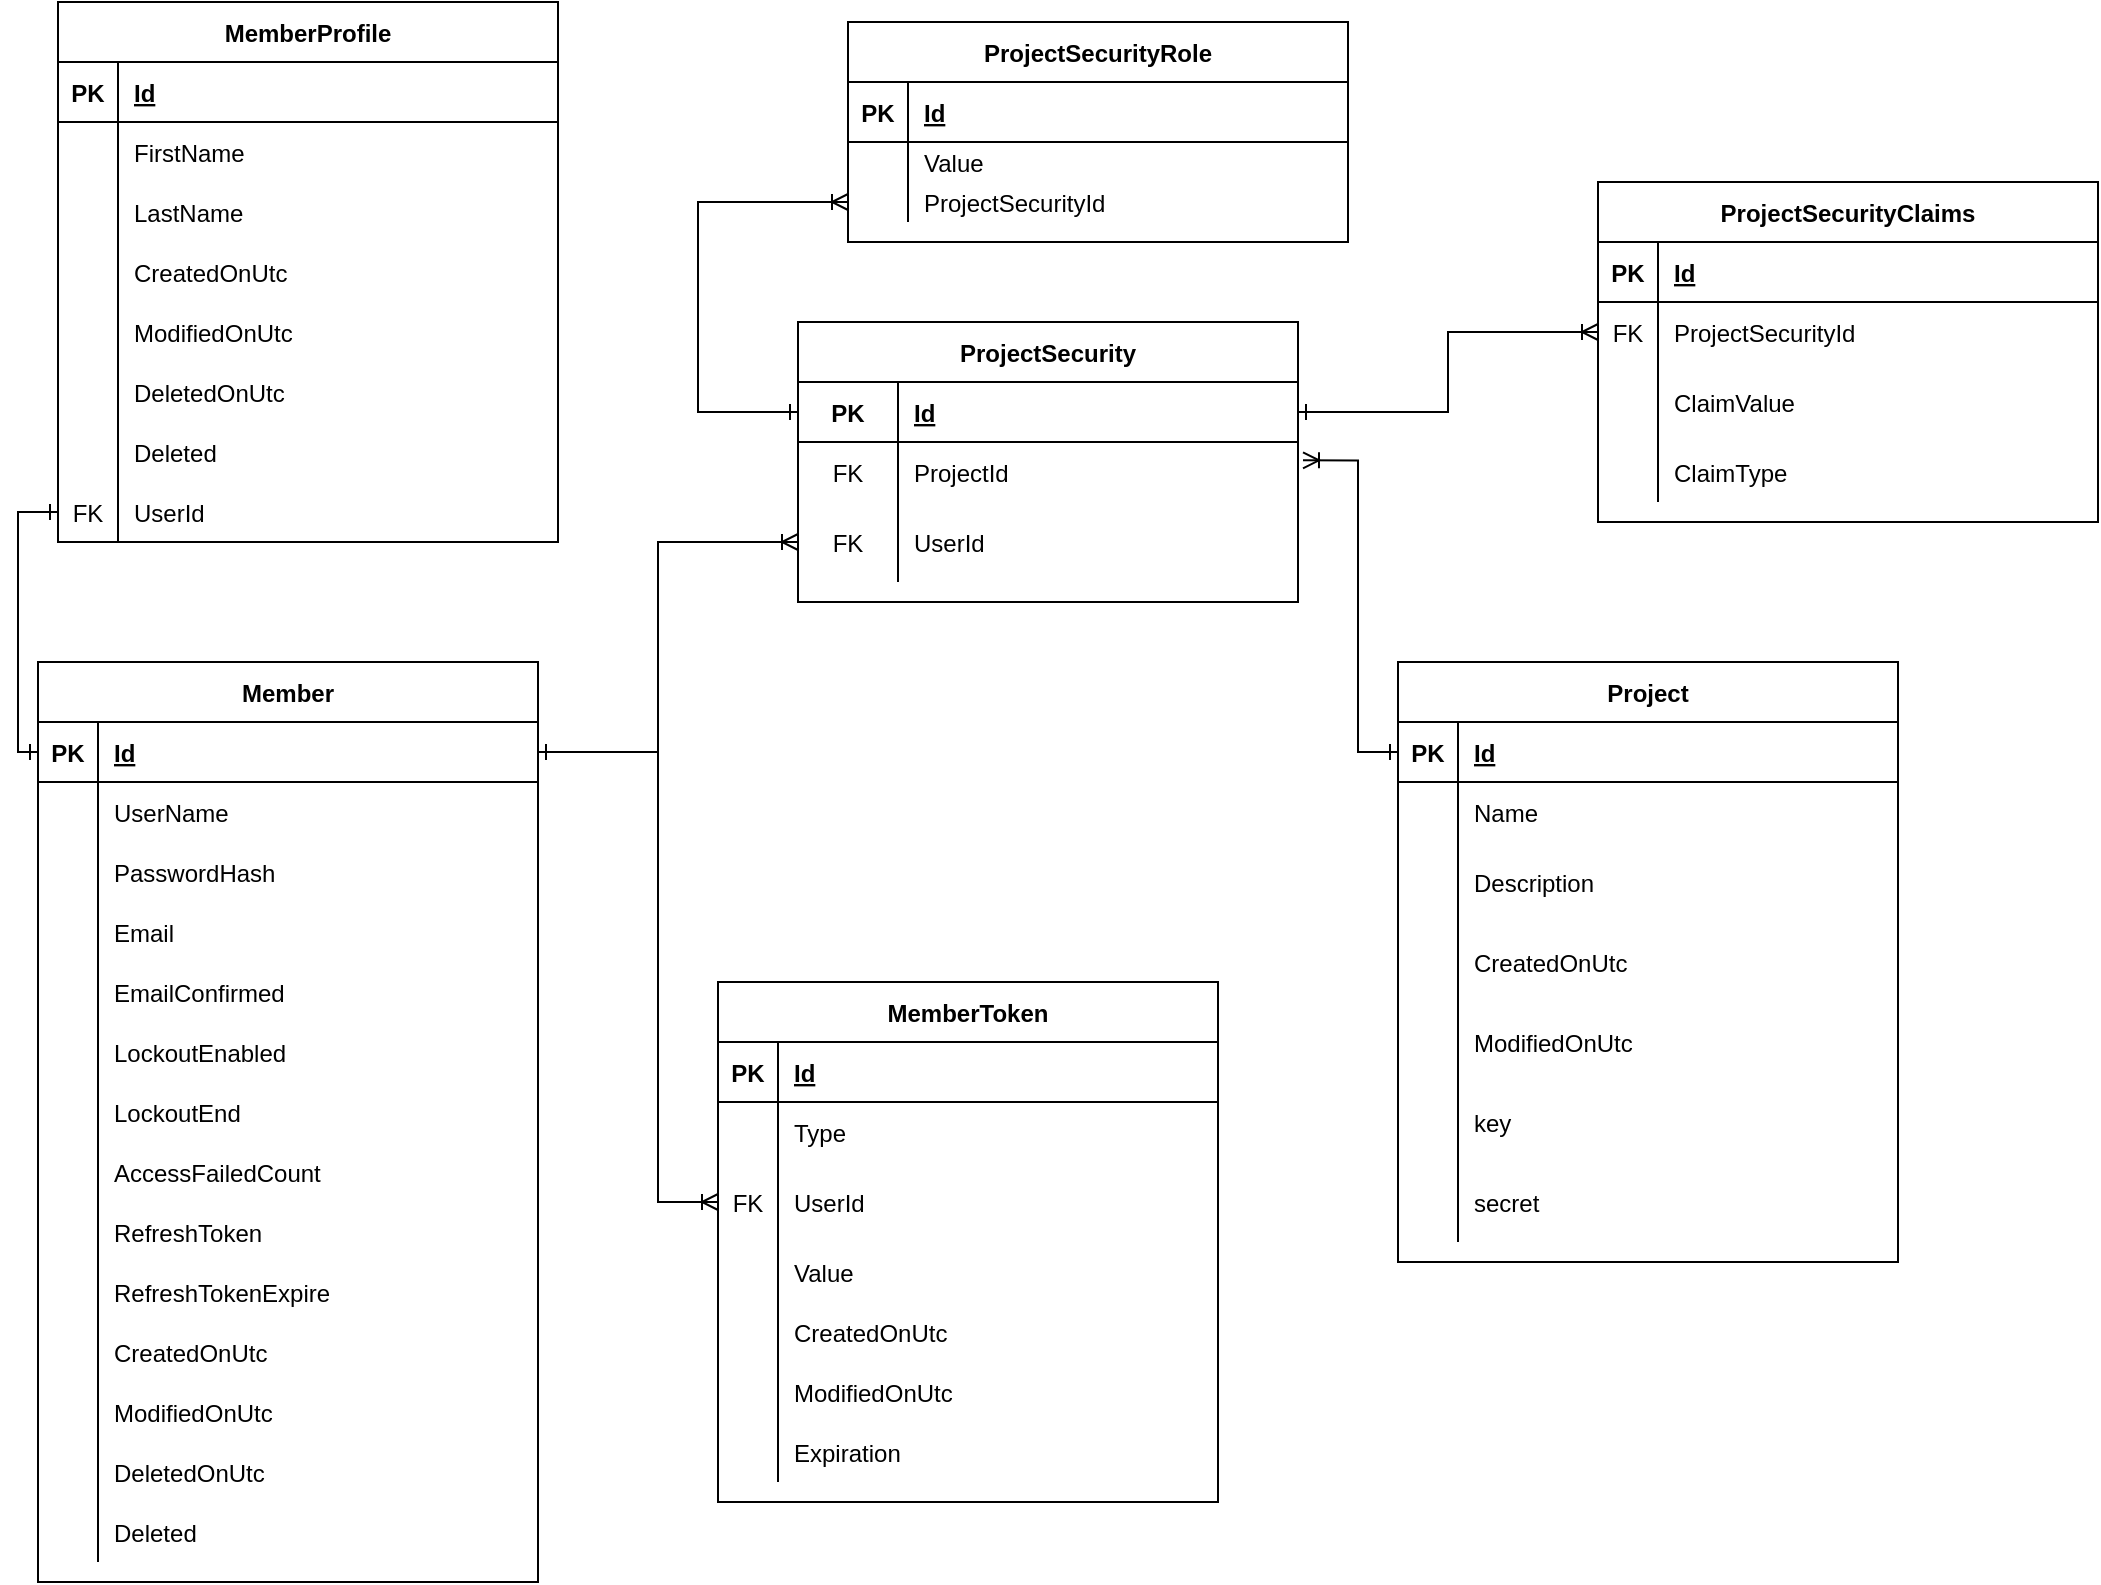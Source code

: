 <mxfile version="24.0.9" type="device">
  <diagram id="R2lEEEUBdFMjLlhIrx00" name="Page-1">
    <mxGraphModel dx="1646" dy="826" grid="1" gridSize="10" guides="1" tooltips="1" connect="1" arrows="1" fold="1" page="1" pageScale="1" pageWidth="850" pageHeight="1100" math="0" shadow="0" extFonts="Permanent Marker^https://fonts.googleapis.com/css?family=Permanent+Marker">
      <root>
        <mxCell id="0" />
        <mxCell id="1" parent="0" />
        <mxCell id="C-vyLk0tnHw3VtMMgP7b-23" value="Member" style="shape=table;startSize=30;container=1;collapsible=1;childLayout=tableLayout;fixedRows=1;rowLines=0;fontStyle=1;align=center;resizeLast=1;" parent="1" vertex="1">
          <mxGeometry x="20" y="470" width="250" height="460" as="geometry" />
        </mxCell>
        <mxCell id="C-vyLk0tnHw3VtMMgP7b-24" value="" style="shape=partialRectangle;collapsible=0;dropTarget=0;pointerEvents=0;fillColor=none;points=[[0,0.5],[1,0.5]];portConstraint=eastwest;top=0;left=0;right=0;bottom=1;" parent="C-vyLk0tnHw3VtMMgP7b-23" vertex="1">
          <mxGeometry y="30" width="250" height="30" as="geometry" />
        </mxCell>
        <mxCell id="C-vyLk0tnHw3VtMMgP7b-25" value="PK" style="shape=partialRectangle;overflow=hidden;connectable=0;fillColor=none;top=0;left=0;bottom=0;right=0;fontStyle=1;" parent="C-vyLk0tnHw3VtMMgP7b-24" vertex="1">
          <mxGeometry width="30" height="30" as="geometry">
            <mxRectangle width="30" height="30" as="alternateBounds" />
          </mxGeometry>
        </mxCell>
        <mxCell id="C-vyLk0tnHw3VtMMgP7b-26" value="Id" style="shape=partialRectangle;overflow=hidden;connectable=0;fillColor=none;top=0;left=0;bottom=0;right=0;align=left;spacingLeft=6;fontStyle=5;" parent="C-vyLk0tnHw3VtMMgP7b-24" vertex="1">
          <mxGeometry x="30" width="220" height="30" as="geometry">
            <mxRectangle width="220" height="30" as="alternateBounds" />
          </mxGeometry>
        </mxCell>
        <mxCell id="C-vyLk0tnHw3VtMMgP7b-27" value="" style="shape=partialRectangle;collapsible=0;dropTarget=0;pointerEvents=0;fillColor=none;points=[[0,0.5],[1,0.5]];portConstraint=eastwest;top=0;left=0;right=0;bottom=0;" parent="C-vyLk0tnHw3VtMMgP7b-23" vertex="1">
          <mxGeometry y="60" width="250" height="30" as="geometry" />
        </mxCell>
        <mxCell id="C-vyLk0tnHw3VtMMgP7b-28" value="" style="shape=partialRectangle;overflow=hidden;connectable=0;fillColor=none;top=0;left=0;bottom=0;right=0;" parent="C-vyLk0tnHw3VtMMgP7b-27" vertex="1">
          <mxGeometry width="30" height="30" as="geometry">
            <mxRectangle width="30" height="30" as="alternateBounds" />
          </mxGeometry>
        </mxCell>
        <mxCell id="C-vyLk0tnHw3VtMMgP7b-29" value="UserName" style="shape=partialRectangle;overflow=hidden;connectable=0;fillColor=none;top=0;left=0;bottom=0;right=0;align=left;spacingLeft=6;" parent="C-vyLk0tnHw3VtMMgP7b-27" vertex="1">
          <mxGeometry x="30" width="220" height="30" as="geometry">
            <mxRectangle width="220" height="30" as="alternateBounds" />
          </mxGeometry>
        </mxCell>
        <mxCell id="nd28zFXxI63fcA5TpChJ-1" value="" style="shape=partialRectangle;collapsible=0;dropTarget=0;pointerEvents=0;fillColor=none;points=[[0,0.5],[1,0.5]];portConstraint=eastwest;top=0;left=0;right=0;bottom=0;" parent="C-vyLk0tnHw3VtMMgP7b-23" vertex="1">
          <mxGeometry y="90" width="250" height="30" as="geometry" />
        </mxCell>
        <mxCell id="nd28zFXxI63fcA5TpChJ-2" value="" style="shape=partialRectangle;overflow=hidden;connectable=0;fillColor=none;top=0;left=0;bottom=0;right=0;" parent="nd28zFXxI63fcA5TpChJ-1" vertex="1">
          <mxGeometry width="30" height="30" as="geometry">
            <mxRectangle width="30" height="30" as="alternateBounds" />
          </mxGeometry>
        </mxCell>
        <mxCell id="nd28zFXxI63fcA5TpChJ-3" value="PasswordHash " style="shape=partialRectangle;overflow=hidden;connectable=0;fillColor=none;top=0;left=0;bottom=0;right=0;align=left;spacingLeft=6;" parent="nd28zFXxI63fcA5TpChJ-1" vertex="1">
          <mxGeometry x="30" width="220" height="30" as="geometry">
            <mxRectangle width="220" height="30" as="alternateBounds" />
          </mxGeometry>
        </mxCell>
        <mxCell id="nd28zFXxI63fcA5TpChJ-4" value="" style="shape=partialRectangle;collapsible=0;dropTarget=0;pointerEvents=0;fillColor=none;points=[[0,0.5],[1,0.5]];portConstraint=eastwest;top=0;left=0;right=0;bottom=0;" parent="C-vyLk0tnHw3VtMMgP7b-23" vertex="1">
          <mxGeometry y="120" width="250" height="30" as="geometry" />
        </mxCell>
        <mxCell id="nd28zFXxI63fcA5TpChJ-5" value="" style="shape=partialRectangle;overflow=hidden;connectable=0;fillColor=none;top=0;left=0;bottom=0;right=0;" parent="nd28zFXxI63fcA5TpChJ-4" vertex="1">
          <mxGeometry width="30" height="30" as="geometry">
            <mxRectangle width="30" height="30" as="alternateBounds" />
          </mxGeometry>
        </mxCell>
        <mxCell id="nd28zFXxI63fcA5TpChJ-6" value="Email" style="shape=partialRectangle;overflow=hidden;connectable=0;fillColor=none;top=0;left=0;bottom=0;right=0;align=left;spacingLeft=6;" parent="nd28zFXxI63fcA5TpChJ-4" vertex="1">
          <mxGeometry x="30" width="220" height="30" as="geometry">
            <mxRectangle width="220" height="30" as="alternateBounds" />
          </mxGeometry>
        </mxCell>
        <mxCell id="nd28zFXxI63fcA5TpChJ-7" value="" style="shape=partialRectangle;collapsible=0;dropTarget=0;pointerEvents=0;fillColor=none;points=[[0,0.5],[1,0.5]];portConstraint=eastwest;top=0;left=0;right=0;bottom=0;" parent="C-vyLk0tnHw3VtMMgP7b-23" vertex="1">
          <mxGeometry y="150" width="250" height="30" as="geometry" />
        </mxCell>
        <mxCell id="nd28zFXxI63fcA5TpChJ-8" value="" style="shape=partialRectangle;overflow=hidden;connectable=0;fillColor=none;top=0;left=0;bottom=0;right=0;" parent="nd28zFXxI63fcA5TpChJ-7" vertex="1">
          <mxGeometry width="30" height="30" as="geometry">
            <mxRectangle width="30" height="30" as="alternateBounds" />
          </mxGeometry>
        </mxCell>
        <mxCell id="nd28zFXxI63fcA5TpChJ-9" value="EmailConfirmed" style="shape=partialRectangle;overflow=hidden;connectable=0;fillColor=none;top=0;left=0;bottom=0;right=0;align=left;spacingLeft=6;" parent="nd28zFXxI63fcA5TpChJ-7" vertex="1">
          <mxGeometry x="30" width="220" height="30" as="geometry">
            <mxRectangle width="220" height="30" as="alternateBounds" />
          </mxGeometry>
        </mxCell>
        <mxCell id="nd28zFXxI63fcA5TpChJ-10" value="" style="shape=partialRectangle;collapsible=0;dropTarget=0;pointerEvents=0;fillColor=none;points=[[0,0.5],[1,0.5]];portConstraint=eastwest;top=0;left=0;right=0;bottom=0;" parent="C-vyLk0tnHw3VtMMgP7b-23" vertex="1">
          <mxGeometry y="180" width="250" height="30" as="geometry" />
        </mxCell>
        <mxCell id="nd28zFXxI63fcA5TpChJ-11" value="" style="shape=partialRectangle;overflow=hidden;connectable=0;fillColor=none;top=0;left=0;bottom=0;right=0;" parent="nd28zFXxI63fcA5TpChJ-10" vertex="1">
          <mxGeometry width="30" height="30" as="geometry">
            <mxRectangle width="30" height="30" as="alternateBounds" />
          </mxGeometry>
        </mxCell>
        <mxCell id="nd28zFXxI63fcA5TpChJ-12" value="LockoutEnabled" style="shape=partialRectangle;overflow=hidden;connectable=0;fillColor=none;top=0;left=0;bottom=0;right=0;align=left;spacingLeft=6;" parent="nd28zFXxI63fcA5TpChJ-10" vertex="1">
          <mxGeometry x="30" width="220" height="30" as="geometry">
            <mxRectangle width="220" height="30" as="alternateBounds" />
          </mxGeometry>
        </mxCell>
        <mxCell id="nd28zFXxI63fcA5TpChJ-13" value="" style="shape=partialRectangle;collapsible=0;dropTarget=0;pointerEvents=0;fillColor=none;points=[[0,0.5],[1,0.5]];portConstraint=eastwest;top=0;left=0;right=0;bottom=0;" parent="C-vyLk0tnHw3VtMMgP7b-23" vertex="1">
          <mxGeometry y="210" width="250" height="30" as="geometry" />
        </mxCell>
        <mxCell id="nd28zFXxI63fcA5TpChJ-14" value="" style="shape=partialRectangle;overflow=hidden;connectable=0;fillColor=none;top=0;left=0;bottom=0;right=0;" parent="nd28zFXxI63fcA5TpChJ-13" vertex="1">
          <mxGeometry width="30" height="30" as="geometry">
            <mxRectangle width="30" height="30" as="alternateBounds" />
          </mxGeometry>
        </mxCell>
        <mxCell id="nd28zFXxI63fcA5TpChJ-15" value="LockoutEnd" style="shape=partialRectangle;overflow=hidden;connectable=0;fillColor=none;top=0;left=0;bottom=0;right=0;align=left;spacingLeft=6;" parent="nd28zFXxI63fcA5TpChJ-13" vertex="1">
          <mxGeometry x="30" width="220" height="30" as="geometry">
            <mxRectangle width="220" height="30" as="alternateBounds" />
          </mxGeometry>
        </mxCell>
        <mxCell id="nd28zFXxI63fcA5TpChJ-16" value="" style="shape=partialRectangle;collapsible=0;dropTarget=0;pointerEvents=0;fillColor=none;points=[[0,0.5],[1,0.5]];portConstraint=eastwest;top=0;left=0;right=0;bottom=0;" parent="C-vyLk0tnHw3VtMMgP7b-23" vertex="1">
          <mxGeometry y="240" width="250" height="30" as="geometry" />
        </mxCell>
        <mxCell id="nd28zFXxI63fcA5TpChJ-17" value="" style="shape=partialRectangle;overflow=hidden;connectable=0;fillColor=none;top=0;left=0;bottom=0;right=0;" parent="nd28zFXxI63fcA5TpChJ-16" vertex="1">
          <mxGeometry width="30" height="30" as="geometry">
            <mxRectangle width="30" height="30" as="alternateBounds" />
          </mxGeometry>
        </mxCell>
        <mxCell id="nd28zFXxI63fcA5TpChJ-18" value="AccessFailedCount" style="shape=partialRectangle;overflow=hidden;connectable=0;fillColor=none;top=0;left=0;bottom=0;right=0;align=left;spacingLeft=6;" parent="nd28zFXxI63fcA5TpChJ-16" vertex="1">
          <mxGeometry x="30" width="220" height="30" as="geometry">
            <mxRectangle width="220" height="30" as="alternateBounds" />
          </mxGeometry>
        </mxCell>
        <mxCell id="nd28zFXxI63fcA5TpChJ-19" value="" style="shape=partialRectangle;collapsible=0;dropTarget=0;pointerEvents=0;fillColor=none;points=[[0,0.5],[1,0.5]];portConstraint=eastwest;top=0;left=0;right=0;bottom=0;" parent="C-vyLk0tnHw3VtMMgP7b-23" vertex="1">
          <mxGeometry y="270" width="250" height="30" as="geometry" />
        </mxCell>
        <mxCell id="nd28zFXxI63fcA5TpChJ-20" value="" style="shape=partialRectangle;overflow=hidden;connectable=0;fillColor=none;top=0;left=0;bottom=0;right=0;" parent="nd28zFXxI63fcA5TpChJ-19" vertex="1">
          <mxGeometry width="30" height="30" as="geometry">
            <mxRectangle width="30" height="30" as="alternateBounds" />
          </mxGeometry>
        </mxCell>
        <mxCell id="nd28zFXxI63fcA5TpChJ-21" value="RefreshToken" style="shape=partialRectangle;overflow=hidden;connectable=0;fillColor=none;top=0;left=0;bottom=0;right=0;align=left;spacingLeft=6;" parent="nd28zFXxI63fcA5TpChJ-19" vertex="1">
          <mxGeometry x="30" width="220" height="30" as="geometry">
            <mxRectangle width="220" height="30" as="alternateBounds" />
          </mxGeometry>
        </mxCell>
        <mxCell id="nd28zFXxI63fcA5TpChJ-22" value="" style="shape=partialRectangle;collapsible=0;dropTarget=0;pointerEvents=0;fillColor=none;points=[[0,0.5],[1,0.5]];portConstraint=eastwest;top=0;left=0;right=0;bottom=0;" parent="C-vyLk0tnHw3VtMMgP7b-23" vertex="1">
          <mxGeometry y="300" width="250" height="30" as="geometry" />
        </mxCell>
        <mxCell id="nd28zFXxI63fcA5TpChJ-23" value="" style="shape=partialRectangle;overflow=hidden;connectable=0;fillColor=none;top=0;left=0;bottom=0;right=0;" parent="nd28zFXxI63fcA5TpChJ-22" vertex="1">
          <mxGeometry width="30" height="30" as="geometry">
            <mxRectangle width="30" height="30" as="alternateBounds" />
          </mxGeometry>
        </mxCell>
        <mxCell id="nd28zFXxI63fcA5TpChJ-24" value="RefreshTokenExpire" style="shape=partialRectangle;overflow=hidden;connectable=0;fillColor=none;top=0;left=0;bottom=0;right=0;align=left;spacingLeft=6;" parent="nd28zFXxI63fcA5TpChJ-22" vertex="1">
          <mxGeometry x="30" width="220" height="30" as="geometry">
            <mxRectangle width="220" height="30" as="alternateBounds" />
          </mxGeometry>
        </mxCell>
        <mxCell id="nd28zFXxI63fcA5TpChJ-25" value="" style="shape=partialRectangle;collapsible=0;dropTarget=0;pointerEvents=0;fillColor=none;points=[[0,0.5],[1,0.5]];portConstraint=eastwest;top=0;left=0;right=0;bottom=0;" parent="C-vyLk0tnHw3VtMMgP7b-23" vertex="1">
          <mxGeometry y="330" width="250" height="30" as="geometry" />
        </mxCell>
        <mxCell id="nd28zFXxI63fcA5TpChJ-26" value="" style="shape=partialRectangle;overflow=hidden;connectable=0;fillColor=none;top=0;left=0;bottom=0;right=0;" parent="nd28zFXxI63fcA5TpChJ-25" vertex="1">
          <mxGeometry width="30" height="30" as="geometry">
            <mxRectangle width="30" height="30" as="alternateBounds" />
          </mxGeometry>
        </mxCell>
        <mxCell id="nd28zFXxI63fcA5TpChJ-27" value="CreatedOnUtc" style="shape=partialRectangle;overflow=hidden;connectable=0;fillColor=none;top=0;left=0;bottom=0;right=0;align=left;spacingLeft=6;" parent="nd28zFXxI63fcA5TpChJ-25" vertex="1">
          <mxGeometry x="30" width="220" height="30" as="geometry">
            <mxRectangle width="220" height="30" as="alternateBounds" />
          </mxGeometry>
        </mxCell>
        <mxCell id="nd28zFXxI63fcA5TpChJ-28" value="" style="shape=partialRectangle;collapsible=0;dropTarget=0;pointerEvents=0;fillColor=none;points=[[0,0.5],[1,0.5]];portConstraint=eastwest;top=0;left=0;right=0;bottom=0;" parent="C-vyLk0tnHw3VtMMgP7b-23" vertex="1">
          <mxGeometry y="360" width="250" height="30" as="geometry" />
        </mxCell>
        <mxCell id="nd28zFXxI63fcA5TpChJ-29" value="" style="shape=partialRectangle;overflow=hidden;connectable=0;fillColor=none;top=0;left=0;bottom=0;right=0;" parent="nd28zFXxI63fcA5TpChJ-28" vertex="1">
          <mxGeometry width="30" height="30" as="geometry">
            <mxRectangle width="30" height="30" as="alternateBounds" />
          </mxGeometry>
        </mxCell>
        <mxCell id="nd28zFXxI63fcA5TpChJ-30" value="ModifiedOnUtc" style="shape=partialRectangle;overflow=hidden;connectable=0;fillColor=none;top=0;left=0;bottom=0;right=0;align=left;spacingLeft=6;" parent="nd28zFXxI63fcA5TpChJ-28" vertex="1">
          <mxGeometry x="30" width="220" height="30" as="geometry">
            <mxRectangle width="220" height="30" as="alternateBounds" />
          </mxGeometry>
        </mxCell>
        <mxCell id="nd28zFXxI63fcA5TpChJ-31" value="" style="shape=partialRectangle;collapsible=0;dropTarget=0;pointerEvents=0;fillColor=none;points=[[0,0.5],[1,0.5]];portConstraint=eastwest;top=0;left=0;right=0;bottom=0;" parent="C-vyLk0tnHw3VtMMgP7b-23" vertex="1">
          <mxGeometry y="390" width="250" height="30" as="geometry" />
        </mxCell>
        <mxCell id="nd28zFXxI63fcA5TpChJ-32" value="" style="shape=partialRectangle;overflow=hidden;connectable=0;fillColor=none;top=0;left=0;bottom=0;right=0;" parent="nd28zFXxI63fcA5TpChJ-31" vertex="1">
          <mxGeometry width="30" height="30" as="geometry">
            <mxRectangle width="30" height="30" as="alternateBounds" />
          </mxGeometry>
        </mxCell>
        <mxCell id="nd28zFXxI63fcA5TpChJ-33" value="DeletedOnUtc" style="shape=partialRectangle;overflow=hidden;connectable=0;fillColor=none;top=0;left=0;bottom=0;right=0;align=left;spacingLeft=6;" parent="nd28zFXxI63fcA5TpChJ-31" vertex="1">
          <mxGeometry x="30" width="220" height="30" as="geometry">
            <mxRectangle width="220" height="30" as="alternateBounds" />
          </mxGeometry>
        </mxCell>
        <mxCell id="nd28zFXxI63fcA5TpChJ-34" value="" style="shape=partialRectangle;collapsible=0;dropTarget=0;pointerEvents=0;fillColor=none;points=[[0,0.5],[1,0.5]];portConstraint=eastwest;top=0;left=0;right=0;bottom=0;" parent="C-vyLk0tnHw3VtMMgP7b-23" vertex="1">
          <mxGeometry y="420" width="250" height="30" as="geometry" />
        </mxCell>
        <mxCell id="nd28zFXxI63fcA5TpChJ-35" value="" style="shape=partialRectangle;overflow=hidden;connectable=0;fillColor=none;top=0;left=0;bottom=0;right=0;" parent="nd28zFXxI63fcA5TpChJ-34" vertex="1">
          <mxGeometry width="30" height="30" as="geometry">
            <mxRectangle width="30" height="30" as="alternateBounds" />
          </mxGeometry>
        </mxCell>
        <mxCell id="nd28zFXxI63fcA5TpChJ-36" value="Deleted" style="shape=partialRectangle;overflow=hidden;connectable=0;fillColor=none;top=0;left=0;bottom=0;right=0;align=left;spacingLeft=6;" parent="nd28zFXxI63fcA5TpChJ-34" vertex="1">
          <mxGeometry x="30" width="220" height="30" as="geometry">
            <mxRectangle width="220" height="30" as="alternateBounds" />
          </mxGeometry>
        </mxCell>
        <mxCell id="nd28zFXxI63fcA5TpChJ-38" value="MemberProfile" style="shape=table;startSize=30;container=1;collapsible=1;childLayout=tableLayout;fixedRows=1;rowLines=0;fontStyle=1;align=center;resizeLast=1;" parent="1" vertex="1">
          <mxGeometry x="30" y="140" width="250" height="270" as="geometry" />
        </mxCell>
        <mxCell id="nd28zFXxI63fcA5TpChJ-39" value="" style="shape=partialRectangle;collapsible=0;dropTarget=0;pointerEvents=0;fillColor=none;points=[[0,0.5],[1,0.5]];portConstraint=eastwest;top=0;left=0;right=0;bottom=1;" parent="nd28zFXxI63fcA5TpChJ-38" vertex="1">
          <mxGeometry y="30" width="250" height="30" as="geometry" />
        </mxCell>
        <mxCell id="nd28zFXxI63fcA5TpChJ-40" value="PK" style="shape=partialRectangle;overflow=hidden;connectable=0;fillColor=none;top=0;left=0;bottom=0;right=0;fontStyle=1;" parent="nd28zFXxI63fcA5TpChJ-39" vertex="1">
          <mxGeometry width="30" height="30" as="geometry">
            <mxRectangle width="30" height="30" as="alternateBounds" />
          </mxGeometry>
        </mxCell>
        <mxCell id="nd28zFXxI63fcA5TpChJ-41" value="Id" style="shape=partialRectangle;overflow=hidden;connectable=0;fillColor=none;top=0;left=0;bottom=0;right=0;align=left;spacingLeft=6;fontStyle=5;" parent="nd28zFXxI63fcA5TpChJ-39" vertex="1">
          <mxGeometry x="30" width="220" height="30" as="geometry">
            <mxRectangle width="220" height="30" as="alternateBounds" />
          </mxGeometry>
        </mxCell>
        <mxCell id="nd28zFXxI63fcA5TpChJ-42" value="" style="shape=partialRectangle;collapsible=0;dropTarget=0;pointerEvents=0;fillColor=none;points=[[0,0.5],[1,0.5]];portConstraint=eastwest;top=0;left=0;right=0;bottom=0;" parent="nd28zFXxI63fcA5TpChJ-38" vertex="1">
          <mxGeometry y="60" width="250" height="30" as="geometry" />
        </mxCell>
        <mxCell id="nd28zFXxI63fcA5TpChJ-43" value="" style="shape=partialRectangle;overflow=hidden;connectable=0;fillColor=none;top=0;left=0;bottom=0;right=0;" parent="nd28zFXxI63fcA5TpChJ-42" vertex="1">
          <mxGeometry width="30" height="30" as="geometry">
            <mxRectangle width="30" height="30" as="alternateBounds" />
          </mxGeometry>
        </mxCell>
        <mxCell id="nd28zFXxI63fcA5TpChJ-44" value="FirstName    " style="shape=partialRectangle;overflow=hidden;connectable=0;fillColor=none;top=0;left=0;bottom=0;right=0;align=left;spacingLeft=6;" parent="nd28zFXxI63fcA5TpChJ-42" vertex="1">
          <mxGeometry x="30" width="220" height="30" as="geometry">
            <mxRectangle width="220" height="30" as="alternateBounds" />
          </mxGeometry>
        </mxCell>
        <mxCell id="nd28zFXxI63fcA5TpChJ-45" value="" style="shape=partialRectangle;collapsible=0;dropTarget=0;pointerEvents=0;fillColor=none;points=[[0,0.5],[1,0.5]];portConstraint=eastwest;top=0;left=0;right=0;bottom=0;" parent="nd28zFXxI63fcA5TpChJ-38" vertex="1">
          <mxGeometry y="90" width="250" height="30" as="geometry" />
        </mxCell>
        <mxCell id="nd28zFXxI63fcA5TpChJ-46" value="" style="shape=partialRectangle;overflow=hidden;connectable=0;fillColor=none;top=0;left=0;bottom=0;right=0;" parent="nd28zFXxI63fcA5TpChJ-45" vertex="1">
          <mxGeometry width="30" height="30" as="geometry">
            <mxRectangle width="30" height="30" as="alternateBounds" />
          </mxGeometry>
        </mxCell>
        <mxCell id="nd28zFXxI63fcA5TpChJ-47" value="LastName" style="shape=partialRectangle;overflow=hidden;connectable=0;fillColor=none;top=0;left=0;bottom=0;right=0;align=left;spacingLeft=6;" parent="nd28zFXxI63fcA5TpChJ-45" vertex="1">
          <mxGeometry x="30" width="220" height="30" as="geometry">
            <mxRectangle width="220" height="30" as="alternateBounds" />
          </mxGeometry>
        </mxCell>
        <mxCell id="nd28zFXxI63fcA5TpChJ-48" value="" style="shape=partialRectangle;collapsible=0;dropTarget=0;pointerEvents=0;fillColor=none;points=[[0,0.5],[1,0.5]];portConstraint=eastwest;top=0;left=0;right=0;bottom=0;" parent="nd28zFXxI63fcA5TpChJ-38" vertex="1">
          <mxGeometry y="120" width="250" height="30" as="geometry" />
        </mxCell>
        <mxCell id="nd28zFXxI63fcA5TpChJ-49" value="" style="shape=partialRectangle;overflow=hidden;connectable=0;fillColor=none;top=0;left=0;bottom=0;right=0;" parent="nd28zFXxI63fcA5TpChJ-48" vertex="1">
          <mxGeometry width="30" height="30" as="geometry">
            <mxRectangle width="30" height="30" as="alternateBounds" />
          </mxGeometry>
        </mxCell>
        <mxCell id="nd28zFXxI63fcA5TpChJ-50" value="CreatedOnUtc" style="shape=partialRectangle;overflow=hidden;connectable=0;fillColor=none;top=0;left=0;bottom=0;right=0;align=left;spacingLeft=6;" parent="nd28zFXxI63fcA5TpChJ-48" vertex="1">
          <mxGeometry x="30" width="220" height="30" as="geometry">
            <mxRectangle width="220" height="30" as="alternateBounds" />
          </mxGeometry>
        </mxCell>
        <mxCell id="nd28zFXxI63fcA5TpChJ-51" value="" style="shape=partialRectangle;collapsible=0;dropTarget=0;pointerEvents=0;fillColor=none;points=[[0,0.5],[1,0.5]];portConstraint=eastwest;top=0;left=0;right=0;bottom=0;" parent="nd28zFXxI63fcA5TpChJ-38" vertex="1">
          <mxGeometry y="150" width="250" height="30" as="geometry" />
        </mxCell>
        <mxCell id="nd28zFXxI63fcA5TpChJ-52" value="" style="shape=partialRectangle;overflow=hidden;connectable=0;fillColor=none;top=0;left=0;bottom=0;right=0;" parent="nd28zFXxI63fcA5TpChJ-51" vertex="1">
          <mxGeometry width="30" height="30" as="geometry">
            <mxRectangle width="30" height="30" as="alternateBounds" />
          </mxGeometry>
        </mxCell>
        <mxCell id="nd28zFXxI63fcA5TpChJ-53" value="ModifiedOnUtc" style="shape=partialRectangle;overflow=hidden;connectable=0;fillColor=none;top=0;left=0;bottom=0;right=0;align=left;spacingLeft=6;" parent="nd28zFXxI63fcA5TpChJ-51" vertex="1">
          <mxGeometry x="30" width="220" height="30" as="geometry">
            <mxRectangle width="220" height="30" as="alternateBounds" />
          </mxGeometry>
        </mxCell>
        <mxCell id="nd28zFXxI63fcA5TpChJ-54" value="" style="shape=partialRectangle;collapsible=0;dropTarget=0;pointerEvents=0;fillColor=none;points=[[0,0.5],[1,0.5]];portConstraint=eastwest;top=0;left=0;right=0;bottom=0;" parent="nd28zFXxI63fcA5TpChJ-38" vertex="1">
          <mxGeometry y="180" width="250" height="30" as="geometry" />
        </mxCell>
        <mxCell id="nd28zFXxI63fcA5TpChJ-55" value="" style="shape=partialRectangle;overflow=hidden;connectable=0;fillColor=none;top=0;left=0;bottom=0;right=0;" parent="nd28zFXxI63fcA5TpChJ-54" vertex="1">
          <mxGeometry width="30" height="30" as="geometry">
            <mxRectangle width="30" height="30" as="alternateBounds" />
          </mxGeometry>
        </mxCell>
        <mxCell id="nd28zFXxI63fcA5TpChJ-56" value="DeletedOnUtc" style="shape=partialRectangle;overflow=hidden;connectable=0;fillColor=none;top=0;left=0;bottom=0;right=0;align=left;spacingLeft=6;" parent="nd28zFXxI63fcA5TpChJ-54" vertex="1">
          <mxGeometry x="30" width="220" height="30" as="geometry">
            <mxRectangle width="220" height="30" as="alternateBounds" />
          </mxGeometry>
        </mxCell>
        <mxCell id="nd28zFXxI63fcA5TpChJ-57" value="" style="shape=partialRectangle;collapsible=0;dropTarget=0;pointerEvents=0;fillColor=none;points=[[0,0.5],[1,0.5]];portConstraint=eastwest;top=0;left=0;right=0;bottom=0;" parent="nd28zFXxI63fcA5TpChJ-38" vertex="1">
          <mxGeometry y="210" width="250" height="30" as="geometry" />
        </mxCell>
        <mxCell id="nd28zFXxI63fcA5TpChJ-58" value="" style="shape=partialRectangle;overflow=hidden;connectable=0;fillColor=none;top=0;left=0;bottom=0;right=0;" parent="nd28zFXxI63fcA5TpChJ-57" vertex="1">
          <mxGeometry width="30" height="30" as="geometry">
            <mxRectangle width="30" height="30" as="alternateBounds" />
          </mxGeometry>
        </mxCell>
        <mxCell id="nd28zFXxI63fcA5TpChJ-59" value="Deleted" style="shape=partialRectangle;overflow=hidden;connectable=0;fillColor=none;top=0;left=0;bottom=0;right=0;align=left;spacingLeft=6;" parent="nd28zFXxI63fcA5TpChJ-57" vertex="1">
          <mxGeometry x="30" width="220" height="30" as="geometry">
            <mxRectangle width="220" height="30" as="alternateBounds" />
          </mxGeometry>
        </mxCell>
        <mxCell id="nd28zFXxI63fcA5TpChJ-82" value="" style="shape=partialRectangle;collapsible=0;dropTarget=0;pointerEvents=0;fillColor=none;points=[[0,0.5],[1,0.5]];portConstraint=eastwest;top=0;left=0;right=0;bottom=0;" parent="nd28zFXxI63fcA5TpChJ-38" vertex="1">
          <mxGeometry y="240" width="250" height="30" as="geometry" />
        </mxCell>
        <mxCell id="nd28zFXxI63fcA5TpChJ-83" value="FK" style="shape=partialRectangle;overflow=hidden;connectable=0;fillColor=none;top=0;left=0;bottom=0;right=0;" parent="nd28zFXxI63fcA5TpChJ-82" vertex="1">
          <mxGeometry width="30" height="30" as="geometry">
            <mxRectangle width="30" height="30" as="alternateBounds" />
          </mxGeometry>
        </mxCell>
        <mxCell id="nd28zFXxI63fcA5TpChJ-84" value="UserId" style="shape=partialRectangle;overflow=hidden;connectable=0;fillColor=none;top=0;left=0;bottom=0;right=0;align=left;spacingLeft=6;" parent="nd28zFXxI63fcA5TpChJ-82" vertex="1">
          <mxGeometry x="30" width="220" height="30" as="geometry">
            <mxRectangle width="220" height="30" as="alternateBounds" />
          </mxGeometry>
        </mxCell>
        <mxCell id="nd28zFXxI63fcA5TpChJ-81" style="edgeStyle=orthogonalEdgeStyle;rounded=0;orthogonalLoop=1;jettySize=auto;html=1;endArrow=ERone;endFill=0;startArrow=ERone;startFill=0;exitX=0;exitY=0.5;exitDx=0;exitDy=0;entryX=0;entryY=0.5;entryDx=0;entryDy=0;" parent="1" source="C-vyLk0tnHw3VtMMgP7b-24" target="nd28zFXxI63fcA5TpChJ-82" edge="1">
          <mxGeometry relative="1" as="geometry">
            <Array as="points">
              <mxPoint x="10" y="515" />
              <mxPoint x="10" y="395" />
            </Array>
          </mxGeometry>
        </mxCell>
        <mxCell id="nd28zFXxI63fcA5TpChJ-129" value="ProjectSecurityRole" style="shape=table;startSize=30;container=1;collapsible=1;childLayout=tableLayout;fixedRows=1;rowLines=0;fontStyle=1;align=center;resizeLast=1;" parent="1" vertex="1">
          <mxGeometry x="425" y="150" width="250" height="110" as="geometry" />
        </mxCell>
        <mxCell id="nd28zFXxI63fcA5TpChJ-130" value="" style="shape=partialRectangle;collapsible=0;dropTarget=0;pointerEvents=0;fillColor=none;points=[[0,0.5],[1,0.5]];portConstraint=eastwest;top=0;left=0;right=0;bottom=1;" parent="nd28zFXxI63fcA5TpChJ-129" vertex="1">
          <mxGeometry y="30" width="250" height="30" as="geometry" />
        </mxCell>
        <mxCell id="nd28zFXxI63fcA5TpChJ-131" value="PK" style="shape=partialRectangle;overflow=hidden;connectable=0;fillColor=none;top=0;left=0;bottom=0;right=0;fontStyle=1;" parent="nd28zFXxI63fcA5TpChJ-130" vertex="1">
          <mxGeometry width="30" height="30" as="geometry">
            <mxRectangle width="30" height="30" as="alternateBounds" />
          </mxGeometry>
        </mxCell>
        <mxCell id="nd28zFXxI63fcA5TpChJ-132" value="Id" style="shape=partialRectangle;overflow=hidden;connectable=0;fillColor=none;top=0;left=0;bottom=0;right=0;align=left;spacingLeft=6;fontStyle=5;" parent="nd28zFXxI63fcA5TpChJ-130" vertex="1">
          <mxGeometry x="30" width="220" height="30" as="geometry">
            <mxRectangle width="220" height="30" as="alternateBounds" />
          </mxGeometry>
        </mxCell>
        <mxCell id="nd28zFXxI63fcA5TpChJ-133" value="" style="shape=partialRectangle;collapsible=0;dropTarget=0;pointerEvents=0;fillColor=none;points=[[0,0.5],[1,0.5]];portConstraint=eastwest;top=0;left=0;right=0;bottom=0;" parent="nd28zFXxI63fcA5TpChJ-129" vertex="1">
          <mxGeometry y="60" width="250" height="20" as="geometry" />
        </mxCell>
        <mxCell id="nd28zFXxI63fcA5TpChJ-134" value="" style="shape=partialRectangle;overflow=hidden;connectable=0;fillColor=none;top=0;left=0;bottom=0;right=0;" parent="nd28zFXxI63fcA5TpChJ-133" vertex="1">
          <mxGeometry width="30" height="20" as="geometry">
            <mxRectangle width="30" height="20" as="alternateBounds" />
          </mxGeometry>
        </mxCell>
        <mxCell id="nd28zFXxI63fcA5TpChJ-135" value="Value" style="shape=partialRectangle;overflow=hidden;connectable=0;fillColor=none;top=0;left=0;bottom=0;right=0;align=left;spacingLeft=6;" parent="nd28zFXxI63fcA5TpChJ-133" vertex="1">
          <mxGeometry x="30" width="220" height="20" as="geometry">
            <mxRectangle width="220" height="20" as="alternateBounds" />
          </mxGeometry>
        </mxCell>
        <mxCell id="fYq2vpi3SfLhmwiK2R3q-1" value="" style="shape=partialRectangle;collapsible=0;dropTarget=0;pointerEvents=0;fillColor=none;points=[[0,0.5],[1,0.5]];portConstraint=eastwest;top=0;left=0;right=0;bottom=0;" vertex="1" parent="nd28zFXxI63fcA5TpChJ-129">
          <mxGeometry y="80" width="250" height="20" as="geometry" />
        </mxCell>
        <mxCell id="fYq2vpi3SfLhmwiK2R3q-2" value="" style="shape=partialRectangle;overflow=hidden;connectable=0;fillColor=none;top=0;left=0;bottom=0;right=0;" vertex="1" parent="fYq2vpi3SfLhmwiK2R3q-1">
          <mxGeometry width="30" height="20" as="geometry">
            <mxRectangle width="30" height="20" as="alternateBounds" />
          </mxGeometry>
        </mxCell>
        <mxCell id="fYq2vpi3SfLhmwiK2R3q-3" value="ProjectSecurityId" style="shape=partialRectangle;overflow=hidden;connectable=0;fillColor=none;top=0;left=0;bottom=0;right=0;align=left;spacingLeft=6;" vertex="1" parent="fYq2vpi3SfLhmwiK2R3q-1">
          <mxGeometry x="30" width="220" height="20" as="geometry">
            <mxRectangle width="220" height="20" as="alternateBounds" />
          </mxGeometry>
        </mxCell>
        <mxCell id="nd28zFXxI63fcA5TpChJ-152" value="MemberToken" style="shape=table;startSize=30;container=1;collapsible=1;childLayout=tableLayout;fixedRows=1;rowLines=0;fontStyle=1;align=center;resizeLast=1;" parent="1" vertex="1">
          <mxGeometry x="360" y="630" width="250" height="260" as="geometry" />
        </mxCell>
        <mxCell id="nd28zFXxI63fcA5TpChJ-153" value="" style="shape=partialRectangle;collapsible=0;dropTarget=0;pointerEvents=0;fillColor=none;points=[[0,0.5],[1,0.5]];portConstraint=eastwest;top=0;left=0;right=0;bottom=1;" parent="nd28zFXxI63fcA5TpChJ-152" vertex="1">
          <mxGeometry y="30" width="250" height="30" as="geometry" />
        </mxCell>
        <mxCell id="nd28zFXxI63fcA5TpChJ-154" value="PK" style="shape=partialRectangle;overflow=hidden;connectable=0;fillColor=none;top=0;left=0;bottom=0;right=0;fontStyle=1;" parent="nd28zFXxI63fcA5TpChJ-153" vertex="1">
          <mxGeometry width="30" height="30" as="geometry">
            <mxRectangle width="30" height="30" as="alternateBounds" />
          </mxGeometry>
        </mxCell>
        <mxCell id="nd28zFXxI63fcA5TpChJ-155" value="Id" style="shape=partialRectangle;overflow=hidden;connectable=0;fillColor=none;top=0;left=0;bottom=0;right=0;align=left;spacingLeft=6;fontStyle=5;" parent="nd28zFXxI63fcA5TpChJ-153" vertex="1">
          <mxGeometry x="30" width="220" height="30" as="geometry">
            <mxRectangle width="220" height="30" as="alternateBounds" />
          </mxGeometry>
        </mxCell>
        <mxCell id="nd28zFXxI63fcA5TpChJ-156" value="" style="shape=partialRectangle;collapsible=0;dropTarget=0;pointerEvents=0;fillColor=none;points=[[0,0.5],[1,0.5]];portConstraint=eastwest;top=0;left=0;right=0;bottom=0;" parent="nd28zFXxI63fcA5TpChJ-152" vertex="1">
          <mxGeometry y="60" width="250" height="30" as="geometry" />
        </mxCell>
        <mxCell id="nd28zFXxI63fcA5TpChJ-157" value="" style="shape=partialRectangle;overflow=hidden;connectable=0;fillColor=none;top=0;left=0;bottom=0;right=0;" parent="nd28zFXxI63fcA5TpChJ-156" vertex="1">
          <mxGeometry width="30" height="30" as="geometry">
            <mxRectangle width="30" height="30" as="alternateBounds" />
          </mxGeometry>
        </mxCell>
        <mxCell id="nd28zFXxI63fcA5TpChJ-158" value="Type" style="shape=partialRectangle;overflow=hidden;connectable=0;fillColor=none;top=0;left=0;bottom=0;right=0;align=left;spacingLeft=6;" parent="nd28zFXxI63fcA5TpChJ-156" vertex="1">
          <mxGeometry x="30" width="220" height="30" as="geometry">
            <mxRectangle width="220" height="30" as="alternateBounds" />
          </mxGeometry>
        </mxCell>
        <mxCell id="nd28zFXxI63fcA5TpChJ-159" value="" style="shape=partialRectangle;collapsible=0;dropTarget=0;pointerEvents=0;fillColor=none;points=[[0,0.5],[1,0.5]];portConstraint=eastwest;top=0;left=0;right=0;bottom=0;" parent="nd28zFXxI63fcA5TpChJ-152" vertex="1">
          <mxGeometry y="90" width="250" height="40" as="geometry" />
        </mxCell>
        <mxCell id="nd28zFXxI63fcA5TpChJ-160" value="FK" style="shape=partialRectangle;overflow=hidden;connectable=0;fillColor=none;top=0;left=0;bottom=0;right=0;" parent="nd28zFXxI63fcA5TpChJ-159" vertex="1">
          <mxGeometry width="30" height="40" as="geometry">
            <mxRectangle width="30" height="40" as="alternateBounds" />
          </mxGeometry>
        </mxCell>
        <mxCell id="nd28zFXxI63fcA5TpChJ-161" value="UserId" style="shape=partialRectangle;overflow=hidden;connectable=0;fillColor=none;top=0;left=0;bottom=0;right=0;align=left;spacingLeft=6;" parent="nd28zFXxI63fcA5TpChJ-159" vertex="1">
          <mxGeometry x="30" width="220" height="40" as="geometry">
            <mxRectangle width="220" height="40" as="alternateBounds" />
          </mxGeometry>
        </mxCell>
        <mxCell id="nd28zFXxI63fcA5TpChJ-166" value="" style="shape=partialRectangle;collapsible=0;dropTarget=0;pointerEvents=0;fillColor=none;points=[[0,0.5],[1,0.5]];portConstraint=eastwest;top=0;left=0;right=0;bottom=0;" parent="nd28zFXxI63fcA5TpChJ-152" vertex="1">
          <mxGeometry y="130" width="250" height="30" as="geometry" />
        </mxCell>
        <mxCell id="nd28zFXxI63fcA5TpChJ-167" value="" style="shape=partialRectangle;overflow=hidden;connectable=0;fillColor=none;top=0;left=0;bottom=0;right=0;" parent="nd28zFXxI63fcA5TpChJ-166" vertex="1">
          <mxGeometry width="30" height="30" as="geometry">
            <mxRectangle width="30" height="30" as="alternateBounds" />
          </mxGeometry>
        </mxCell>
        <mxCell id="nd28zFXxI63fcA5TpChJ-168" value="Value" style="shape=partialRectangle;overflow=hidden;connectable=0;fillColor=none;top=0;left=0;bottom=0;right=0;align=left;spacingLeft=6;" parent="nd28zFXxI63fcA5TpChJ-166" vertex="1">
          <mxGeometry x="30" width="220" height="30" as="geometry">
            <mxRectangle width="220" height="30" as="alternateBounds" />
          </mxGeometry>
        </mxCell>
        <mxCell id="nd28zFXxI63fcA5TpChJ-169" value="" style="shape=partialRectangle;collapsible=0;dropTarget=0;pointerEvents=0;fillColor=none;points=[[0,0.5],[1,0.5]];portConstraint=eastwest;top=0;left=0;right=0;bottom=0;" parent="nd28zFXxI63fcA5TpChJ-152" vertex="1">
          <mxGeometry y="160" width="250" height="30" as="geometry" />
        </mxCell>
        <mxCell id="nd28zFXxI63fcA5TpChJ-170" value="" style="shape=partialRectangle;overflow=hidden;connectable=0;fillColor=none;top=0;left=0;bottom=0;right=0;" parent="nd28zFXxI63fcA5TpChJ-169" vertex="1">
          <mxGeometry width="30" height="30" as="geometry">
            <mxRectangle width="30" height="30" as="alternateBounds" />
          </mxGeometry>
        </mxCell>
        <mxCell id="nd28zFXxI63fcA5TpChJ-171" value="CreatedOnUtc" style="shape=partialRectangle;overflow=hidden;connectable=0;fillColor=none;top=0;left=0;bottom=0;right=0;align=left;spacingLeft=6;" parent="nd28zFXxI63fcA5TpChJ-169" vertex="1">
          <mxGeometry x="30" width="220" height="30" as="geometry">
            <mxRectangle width="220" height="30" as="alternateBounds" />
          </mxGeometry>
        </mxCell>
        <mxCell id="nd28zFXxI63fcA5TpChJ-172" value="" style="shape=partialRectangle;collapsible=0;dropTarget=0;pointerEvents=0;fillColor=none;points=[[0,0.5],[1,0.5]];portConstraint=eastwest;top=0;left=0;right=0;bottom=0;" parent="nd28zFXxI63fcA5TpChJ-152" vertex="1">
          <mxGeometry y="190" width="250" height="30" as="geometry" />
        </mxCell>
        <mxCell id="nd28zFXxI63fcA5TpChJ-173" value="" style="shape=partialRectangle;overflow=hidden;connectable=0;fillColor=none;top=0;left=0;bottom=0;right=0;" parent="nd28zFXxI63fcA5TpChJ-172" vertex="1">
          <mxGeometry width="30" height="30" as="geometry">
            <mxRectangle width="30" height="30" as="alternateBounds" />
          </mxGeometry>
        </mxCell>
        <mxCell id="nd28zFXxI63fcA5TpChJ-174" value="ModifiedOnUtc" style="shape=partialRectangle;overflow=hidden;connectable=0;fillColor=none;top=0;left=0;bottom=0;right=0;align=left;spacingLeft=6;" parent="nd28zFXxI63fcA5TpChJ-172" vertex="1">
          <mxGeometry x="30" width="220" height="30" as="geometry">
            <mxRectangle width="220" height="30" as="alternateBounds" />
          </mxGeometry>
        </mxCell>
        <mxCell id="nd28zFXxI63fcA5TpChJ-300" value="" style="shape=partialRectangle;collapsible=0;dropTarget=0;pointerEvents=0;fillColor=none;points=[[0,0.5],[1,0.5]];portConstraint=eastwest;top=0;left=0;right=0;bottom=0;" parent="nd28zFXxI63fcA5TpChJ-152" vertex="1">
          <mxGeometry y="220" width="250" height="30" as="geometry" />
        </mxCell>
        <mxCell id="nd28zFXxI63fcA5TpChJ-301" value="" style="shape=partialRectangle;overflow=hidden;connectable=0;fillColor=none;top=0;left=0;bottom=0;right=0;" parent="nd28zFXxI63fcA5TpChJ-300" vertex="1">
          <mxGeometry width="30" height="30" as="geometry">
            <mxRectangle width="30" height="30" as="alternateBounds" />
          </mxGeometry>
        </mxCell>
        <mxCell id="nd28zFXxI63fcA5TpChJ-302" value="Expiration" style="shape=partialRectangle;overflow=hidden;connectable=0;fillColor=none;top=0;left=0;bottom=0;right=0;align=left;spacingLeft=6;" parent="nd28zFXxI63fcA5TpChJ-300" vertex="1">
          <mxGeometry x="30" width="220" height="30" as="geometry">
            <mxRectangle width="220" height="30" as="alternateBounds" />
          </mxGeometry>
        </mxCell>
        <mxCell id="nd28zFXxI63fcA5TpChJ-162" style="edgeStyle=orthogonalEdgeStyle;rounded=0;orthogonalLoop=1;jettySize=auto;html=1;endArrow=ERoneToMany;endFill=0;startArrow=ERone;startFill=0;entryX=0;entryY=0.5;entryDx=0;entryDy=0;" parent="1" source="C-vyLk0tnHw3VtMMgP7b-24" target="nd28zFXxI63fcA5TpChJ-159" edge="1">
          <mxGeometry relative="1" as="geometry">
            <Array as="points">
              <mxPoint x="330" y="515" />
              <mxPoint x="330" y="740" />
            </Array>
          </mxGeometry>
        </mxCell>
        <mxCell id="nd28zFXxI63fcA5TpChJ-285" style="edgeStyle=orthogonalEdgeStyle;rounded=0;orthogonalLoop=1;jettySize=auto;html=1;entryX=0;entryY=0.5;entryDx=0;entryDy=0;exitX=0;exitY=0.5;exitDx=0;exitDy=0;endArrow=ERoneToMany;endFill=0;startArrow=ERone;startFill=0;" parent="1" source="nd28zFXxI63fcA5TpChJ-182" target="fYq2vpi3SfLhmwiK2R3q-1" edge="1">
          <mxGeometry relative="1" as="geometry">
            <Array as="points">
              <mxPoint x="350" y="345" />
              <mxPoint x="350" y="240" />
            </Array>
            <mxPoint x="390" y="120" as="targetPoint" />
          </mxGeometry>
        </mxCell>
        <mxCell id="nd28zFXxI63fcA5TpChJ-181" value="ProjectSecurity" style="shape=table;startSize=30;container=1;collapsible=1;childLayout=tableLayout;fixedRows=1;rowLines=0;fontStyle=1;align=center;resizeLast=1;" parent="1" vertex="1">
          <mxGeometry x="400" y="300" width="250" height="140" as="geometry" />
        </mxCell>
        <mxCell id="nd28zFXxI63fcA5TpChJ-182" value="" style="shape=partialRectangle;collapsible=0;dropTarget=0;pointerEvents=0;fillColor=none;points=[[0,0.5],[1,0.5]];portConstraint=eastwest;top=0;left=0;right=0;bottom=1;" parent="nd28zFXxI63fcA5TpChJ-181" vertex="1">
          <mxGeometry y="30" width="250" height="30" as="geometry" />
        </mxCell>
        <mxCell id="nd28zFXxI63fcA5TpChJ-183" value="PK" style="shape=partialRectangle;overflow=hidden;connectable=0;fillColor=none;top=0;left=0;bottom=0;right=0;fontStyle=1;" parent="nd28zFXxI63fcA5TpChJ-182" vertex="1">
          <mxGeometry width="50.0" height="30" as="geometry">
            <mxRectangle width="50.0" height="30" as="alternateBounds" />
          </mxGeometry>
        </mxCell>
        <mxCell id="nd28zFXxI63fcA5TpChJ-184" value="Id" style="shape=partialRectangle;overflow=hidden;connectable=0;fillColor=none;top=0;left=0;bottom=0;right=0;align=left;spacingLeft=6;fontStyle=5;" parent="nd28zFXxI63fcA5TpChJ-182" vertex="1">
          <mxGeometry x="50.0" width="200.0" height="30" as="geometry">
            <mxRectangle width="200.0" height="30" as="alternateBounds" />
          </mxGeometry>
        </mxCell>
        <mxCell id="nd28zFXxI63fcA5TpChJ-185" value="" style="shape=partialRectangle;collapsible=0;dropTarget=0;pointerEvents=0;fillColor=none;points=[[0,0.5],[1,0.5]];portConstraint=eastwest;top=0;left=0;right=0;bottom=0;" parent="nd28zFXxI63fcA5TpChJ-181" vertex="1">
          <mxGeometry y="60" width="250" height="30" as="geometry" />
        </mxCell>
        <mxCell id="nd28zFXxI63fcA5TpChJ-186" value="FK" style="shape=partialRectangle;overflow=hidden;connectable=0;fillColor=none;top=0;left=0;bottom=0;right=0;" parent="nd28zFXxI63fcA5TpChJ-185" vertex="1">
          <mxGeometry width="50.0" height="30" as="geometry">
            <mxRectangle width="50.0" height="30" as="alternateBounds" />
          </mxGeometry>
        </mxCell>
        <mxCell id="nd28zFXxI63fcA5TpChJ-187" value="ProjectId" style="shape=partialRectangle;overflow=hidden;connectable=0;fillColor=none;top=0;left=0;bottom=0;right=0;align=left;spacingLeft=6;" parent="nd28zFXxI63fcA5TpChJ-185" vertex="1">
          <mxGeometry x="50.0" width="200.0" height="30" as="geometry">
            <mxRectangle width="200.0" height="30" as="alternateBounds" />
          </mxGeometry>
        </mxCell>
        <mxCell id="nd28zFXxI63fcA5TpChJ-188" value="" style="shape=partialRectangle;collapsible=0;dropTarget=0;pointerEvents=0;fillColor=none;points=[[0,0.5],[1,0.5]];portConstraint=eastwest;top=0;left=0;right=0;bottom=0;" parent="nd28zFXxI63fcA5TpChJ-181" vertex="1">
          <mxGeometry y="90" width="250" height="40" as="geometry" />
        </mxCell>
        <mxCell id="nd28zFXxI63fcA5TpChJ-189" value="FK" style="shape=partialRectangle;overflow=hidden;connectable=0;fillColor=none;top=0;left=0;bottom=0;right=0;" parent="nd28zFXxI63fcA5TpChJ-188" vertex="1">
          <mxGeometry width="50.0" height="40" as="geometry">
            <mxRectangle width="50.0" height="40" as="alternateBounds" />
          </mxGeometry>
        </mxCell>
        <mxCell id="nd28zFXxI63fcA5TpChJ-190" value="UserId" style="shape=partialRectangle;overflow=hidden;connectable=0;fillColor=none;top=0;left=0;bottom=0;right=0;align=left;spacingLeft=6;" parent="nd28zFXxI63fcA5TpChJ-188" vertex="1">
          <mxGeometry x="50.0" width="200.0" height="40" as="geometry">
            <mxRectangle width="200.0" height="40" as="alternateBounds" />
          </mxGeometry>
        </mxCell>
        <mxCell id="nd28zFXxI63fcA5TpChJ-195" value="Project" style="shape=table;startSize=30;container=1;collapsible=1;childLayout=tableLayout;fixedRows=1;rowLines=0;fontStyle=1;align=center;resizeLast=1;" parent="1" vertex="1">
          <mxGeometry x="700" y="470" width="250" height="300" as="geometry" />
        </mxCell>
        <mxCell id="nd28zFXxI63fcA5TpChJ-196" value="" style="shape=partialRectangle;collapsible=0;dropTarget=0;pointerEvents=0;fillColor=none;points=[[0,0.5],[1,0.5]];portConstraint=eastwest;top=0;left=0;right=0;bottom=1;" parent="nd28zFXxI63fcA5TpChJ-195" vertex="1">
          <mxGeometry y="30" width="250" height="30" as="geometry" />
        </mxCell>
        <mxCell id="nd28zFXxI63fcA5TpChJ-197" value="PK" style="shape=partialRectangle;overflow=hidden;connectable=0;fillColor=none;top=0;left=0;bottom=0;right=0;fontStyle=1;" parent="nd28zFXxI63fcA5TpChJ-196" vertex="1">
          <mxGeometry width="30" height="30" as="geometry">
            <mxRectangle width="30" height="30" as="alternateBounds" />
          </mxGeometry>
        </mxCell>
        <mxCell id="nd28zFXxI63fcA5TpChJ-198" value="Id" style="shape=partialRectangle;overflow=hidden;connectable=0;fillColor=none;top=0;left=0;bottom=0;right=0;align=left;spacingLeft=6;fontStyle=5;" parent="nd28zFXxI63fcA5TpChJ-196" vertex="1">
          <mxGeometry x="30" width="220" height="30" as="geometry">
            <mxRectangle width="220" height="30" as="alternateBounds" />
          </mxGeometry>
        </mxCell>
        <mxCell id="nd28zFXxI63fcA5TpChJ-199" value="" style="shape=partialRectangle;collapsible=0;dropTarget=0;pointerEvents=0;fillColor=none;points=[[0,0.5],[1,0.5]];portConstraint=eastwest;top=0;left=0;right=0;bottom=0;" parent="nd28zFXxI63fcA5TpChJ-195" vertex="1">
          <mxGeometry y="60" width="250" height="30" as="geometry" />
        </mxCell>
        <mxCell id="nd28zFXxI63fcA5TpChJ-200" value="" style="shape=partialRectangle;overflow=hidden;connectable=0;fillColor=none;top=0;left=0;bottom=0;right=0;" parent="nd28zFXxI63fcA5TpChJ-199" vertex="1">
          <mxGeometry width="30" height="30" as="geometry">
            <mxRectangle width="30" height="30" as="alternateBounds" />
          </mxGeometry>
        </mxCell>
        <mxCell id="nd28zFXxI63fcA5TpChJ-201" value="Name" style="shape=partialRectangle;overflow=hidden;connectable=0;fillColor=none;top=0;left=0;bottom=0;right=0;align=left;spacingLeft=6;" parent="nd28zFXxI63fcA5TpChJ-199" vertex="1">
          <mxGeometry x="30" width="220" height="30" as="geometry">
            <mxRectangle width="220" height="30" as="alternateBounds" />
          </mxGeometry>
        </mxCell>
        <mxCell id="nd28zFXxI63fcA5TpChJ-205" value="" style="shape=partialRectangle;collapsible=0;dropTarget=0;pointerEvents=0;fillColor=none;points=[[0,0.5],[1,0.5]];portConstraint=eastwest;top=0;left=0;right=0;bottom=0;" parent="nd28zFXxI63fcA5TpChJ-195" vertex="1">
          <mxGeometry y="90" width="250" height="40" as="geometry" />
        </mxCell>
        <mxCell id="nd28zFXxI63fcA5TpChJ-206" value="" style="shape=partialRectangle;overflow=hidden;connectable=0;fillColor=none;top=0;left=0;bottom=0;right=0;" parent="nd28zFXxI63fcA5TpChJ-205" vertex="1">
          <mxGeometry width="30" height="40" as="geometry">
            <mxRectangle width="30" height="40" as="alternateBounds" />
          </mxGeometry>
        </mxCell>
        <mxCell id="nd28zFXxI63fcA5TpChJ-207" value="Description" style="shape=partialRectangle;overflow=hidden;connectable=0;fillColor=none;top=0;left=0;bottom=0;right=0;align=left;spacingLeft=6;" parent="nd28zFXxI63fcA5TpChJ-205" vertex="1">
          <mxGeometry x="30" width="220" height="40" as="geometry">
            <mxRectangle width="220" height="40" as="alternateBounds" />
          </mxGeometry>
        </mxCell>
        <mxCell id="nd28zFXxI63fcA5TpChJ-208" value="" style="shape=partialRectangle;collapsible=0;dropTarget=0;pointerEvents=0;fillColor=none;points=[[0,0.5],[1,0.5]];portConstraint=eastwest;top=0;left=0;right=0;bottom=0;" parent="nd28zFXxI63fcA5TpChJ-195" vertex="1">
          <mxGeometry y="130" width="250" height="40" as="geometry" />
        </mxCell>
        <mxCell id="nd28zFXxI63fcA5TpChJ-209" value="" style="shape=partialRectangle;overflow=hidden;connectable=0;fillColor=none;top=0;left=0;bottom=0;right=0;" parent="nd28zFXxI63fcA5TpChJ-208" vertex="1">
          <mxGeometry width="30" height="40" as="geometry">
            <mxRectangle width="30" height="40" as="alternateBounds" />
          </mxGeometry>
        </mxCell>
        <mxCell id="nd28zFXxI63fcA5TpChJ-210" value="CreatedOnUtc" style="shape=partialRectangle;overflow=hidden;connectable=0;fillColor=none;top=0;left=0;bottom=0;right=0;align=left;spacingLeft=6;" parent="nd28zFXxI63fcA5TpChJ-208" vertex="1">
          <mxGeometry x="30" width="220" height="40" as="geometry">
            <mxRectangle width="220" height="40" as="alternateBounds" />
          </mxGeometry>
        </mxCell>
        <mxCell id="nd28zFXxI63fcA5TpChJ-211" value="" style="shape=partialRectangle;collapsible=0;dropTarget=0;pointerEvents=0;fillColor=none;points=[[0,0.5],[1,0.5]];portConstraint=eastwest;top=0;left=0;right=0;bottom=0;" parent="nd28zFXxI63fcA5TpChJ-195" vertex="1">
          <mxGeometry y="170" width="250" height="40" as="geometry" />
        </mxCell>
        <mxCell id="nd28zFXxI63fcA5TpChJ-212" value="" style="shape=partialRectangle;overflow=hidden;connectable=0;fillColor=none;top=0;left=0;bottom=0;right=0;" parent="nd28zFXxI63fcA5TpChJ-211" vertex="1">
          <mxGeometry width="30" height="40" as="geometry">
            <mxRectangle width="30" height="40" as="alternateBounds" />
          </mxGeometry>
        </mxCell>
        <mxCell id="nd28zFXxI63fcA5TpChJ-213" value="ModifiedOnUtc" style="shape=partialRectangle;overflow=hidden;connectable=0;fillColor=none;top=0;left=0;bottom=0;right=0;align=left;spacingLeft=6;" parent="nd28zFXxI63fcA5TpChJ-211" vertex="1">
          <mxGeometry x="30" width="220" height="40" as="geometry">
            <mxRectangle width="220" height="40" as="alternateBounds" />
          </mxGeometry>
        </mxCell>
        <mxCell id="fYq2vpi3SfLhmwiK2R3q-5" value="" style="shape=partialRectangle;collapsible=0;dropTarget=0;pointerEvents=0;fillColor=none;points=[[0,0.5],[1,0.5]];portConstraint=eastwest;top=0;left=0;right=0;bottom=0;" vertex="1" parent="nd28zFXxI63fcA5TpChJ-195">
          <mxGeometry y="210" width="250" height="40" as="geometry" />
        </mxCell>
        <mxCell id="fYq2vpi3SfLhmwiK2R3q-6" value="" style="shape=partialRectangle;overflow=hidden;connectable=0;fillColor=none;top=0;left=0;bottom=0;right=0;" vertex="1" parent="fYq2vpi3SfLhmwiK2R3q-5">
          <mxGeometry width="30" height="40" as="geometry">
            <mxRectangle width="30" height="40" as="alternateBounds" />
          </mxGeometry>
        </mxCell>
        <mxCell id="fYq2vpi3SfLhmwiK2R3q-7" value="key" style="shape=partialRectangle;overflow=hidden;connectable=0;fillColor=none;top=0;left=0;bottom=0;right=0;align=left;spacingLeft=6;" vertex="1" parent="fYq2vpi3SfLhmwiK2R3q-5">
          <mxGeometry x="30" width="220" height="40" as="geometry">
            <mxRectangle width="220" height="40" as="alternateBounds" />
          </mxGeometry>
        </mxCell>
        <mxCell id="fYq2vpi3SfLhmwiK2R3q-8" value="" style="shape=partialRectangle;collapsible=0;dropTarget=0;pointerEvents=0;fillColor=none;points=[[0,0.5],[1,0.5]];portConstraint=eastwest;top=0;left=0;right=0;bottom=0;" vertex="1" parent="nd28zFXxI63fcA5TpChJ-195">
          <mxGeometry y="250" width="250" height="40" as="geometry" />
        </mxCell>
        <mxCell id="fYq2vpi3SfLhmwiK2R3q-9" value="" style="shape=partialRectangle;overflow=hidden;connectable=0;fillColor=none;top=0;left=0;bottom=0;right=0;" vertex="1" parent="fYq2vpi3SfLhmwiK2R3q-8">
          <mxGeometry width="30" height="40" as="geometry">
            <mxRectangle width="30" height="40" as="alternateBounds" />
          </mxGeometry>
        </mxCell>
        <mxCell id="fYq2vpi3SfLhmwiK2R3q-10" value="secret" style="shape=partialRectangle;overflow=hidden;connectable=0;fillColor=none;top=0;left=0;bottom=0;right=0;align=left;spacingLeft=6;" vertex="1" parent="fYq2vpi3SfLhmwiK2R3q-8">
          <mxGeometry x="30" width="220" height="40" as="geometry">
            <mxRectangle width="220" height="40" as="alternateBounds" />
          </mxGeometry>
        </mxCell>
        <mxCell id="nd28zFXxI63fcA5TpChJ-283" style="edgeStyle=orthogonalEdgeStyle;rounded=0;orthogonalLoop=1;jettySize=auto;html=1;startArrow=ERone;startFill=0;endArrow=ERoneToMany;endFill=0;" parent="1" source="C-vyLk0tnHw3VtMMgP7b-24" target="nd28zFXxI63fcA5TpChJ-188" edge="1">
          <mxGeometry relative="1" as="geometry">
            <Array as="points">
              <mxPoint x="330" y="515" />
              <mxPoint x="330" y="410" />
            </Array>
          </mxGeometry>
        </mxCell>
        <mxCell id="nd28zFXxI63fcA5TpChJ-284" style="edgeStyle=orthogonalEdgeStyle;rounded=0;orthogonalLoop=1;jettySize=auto;html=1;entryX=1.01;entryY=0.305;entryDx=0;entryDy=0;entryPerimeter=0;endArrow=ERoneToMany;endFill=0;startArrow=ERone;startFill=0;" parent="1" source="nd28zFXxI63fcA5TpChJ-196" target="nd28zFXxI63fcA5TpChJ-185" edge="1">
          <mxGeometry relative="1" as="geometry">
            <Array as="points">
              <mxPoint x="680" y="515" />
              <mxPoint x="680" y="369" />
            </Array>
          </mxGeometry>
        </mxCell>
        <mxCell id="nd28zFXxI63fcA5TpChJ-286" value="ProjectSecurityClaims" style="shape=table;startSize=30;container=1;collapsible=1;childLayout=tableLayout;fixedRows=1;rowLines=0;fontStyle=1;align=center;resizeLast=1;" parent="1" vertex="1">
          <mxGeometry x="800" y="230" width="250" height="170" as="geometry" />
        </mxCell>
        <mxCell id="nd28zFXxI63fcA5TpChJ-287" value="" style="shape=partialRectangle;collapsible=0;dropTarget=0;pointerEvents=0;fillColor=none;points=[[0,0.5],[1,0.5]];portConstraint=eastwest;top=0;left=0;right=0;bottom=1;" parent="nd28zFXxI63fcA5TpChJ-286" vertex="1">
          <mxGeometry y="30" width="250" height="30" as="geometry" />
        </mxCell>
        <mxCell id="nd28zFXxI63fcA5TpChJ-288" value="PK" style="shape=partialRectangle;overflow=hidden;connectable=0;fillColor=none;top=0;left=0;bottom=0;right=0;fontStyle=1;" parent="nd28zFXxI63fcA5TpChJ-287" vertex="1">
          <mxGeometry width="30" height="30" as="geometry">
            <mxRectangle width="30" height="30" as="alternateBounds" />
          </mxGeometry>
        </mxCell>
        <mxCell id="nd28zFXxI63fcA5TpChJ-289" value="Id" style="shape=partialRectangle;overflow=hidden;connectable=0;fillColor=none;top=0;left=0;bottom=0;right=0;align=left;spacingLeft=6;fontStyle=5;" parent="nd28zFXxI63fcA5TpChJ-287" vertex="1">
          <mxGeometry x="30" width="220" height="30" as="geometry">
            <mxRectangle width="220" height="30" as="alternateBounds" />
          </mxGeometry>
        </mxCell>
        <mxCell id="nd28zFXxI63fcA5TpChJ-290" value="" style="shape=partialRectangle;collapsible=0;dropTarget=0;pointerEvents=0;fillColor=none;points=[[0,0.5],[1,0.5]];portConstraint=eastwest;top=0;left=0;right=0;bottom=0;" parent="nd28zFXxI63fcA5TpChJ-286" vertex="1">
          <mxGeometry y="60" width="250" height="30" as="geometry" />
        </mxCell>
        <mxCell id="nd28zFXxI63fcA5TpChJ-291" value="FK" style="shape=partialRectangle;overflow=hidden;connectable=0;fillColor=none;top=0;left=0;bottom=0;right=0;" parent="nd28zFXxI63fcA5TpChJ-290" vertex="1">
          <mxGeometry width="30" height="30" as="geometry">
            <mxRectangle width="30" height="30" as="alternateBounds" />
          </mxGeometry>
        </mxCell>
        <mxCell id="nd28zFXxI63fcA5TpChJ-292" value="ProjectSecurityId" style="shape=partialRectangle;overflow=hidden;connectable=0;fillColor=none;top=0;left=0;bottom=0;right=0;align=left;spacingLeft=6;" parent="nd28zFXxI63fcA5TpChJ-290" vertex="1">
          <mxGeometry x="30" width="220" height="30" as="geometry">
            <mxRectangle width="220" height="30" as="alternateBounds" />
          </mxGeometry>
        </mxCell>
        <mxCell id="nd28zFXxI63fcA5TpChJ-293" value="" style="shape=partialRectangle;collapsible=0;dropTarget=0;pointerEvents=0;fillColor=none;points=[[0,0.5],[1,0.5]];portConstraint=eastwest;top=0;left=0;right=0;bottom=0;" parent="nd28zFXxI63fcA5TpChJ-286" vertex="1">
          <mxGeometry y="90" width="250" height="40" as="geometry" />
        </mxCell>
        <mxCell id="nd28zFXxI63fcA5TpChJ-294" value="" style="shape=partialRectangle;overflow=hidden;connectable=0;fillColor=none;top=0;left=0;bottom=0;right=0;" parent="nd28zFXxI63fcA5TpChJ-293" vertex="1">
          <mxGeometry width="30" height="40" as="geometry">
            <mxRectangle width="30" height="40" as="alternateBounds" />
          </mxGeometry>
        </mxCell>
        <mxCell id="nd28zFXxI63fcA5TpChJ-295" value="ClaimValue" style="shape=partialRectangle;overflow=hidden;connectable=0;fillColor=none;top=0;left=0;bottom=0;right=0;align=left;spacingLeft=6;" parent="nd28zFXxI63fcA5TpChJ-293" vertex="1">
          <mxGeometry x="30" width="220" height="40" as="geometry">
            <mxRectangle width="220" height="40" as="alternateBounds" />
          </mxGeometry>
        </mxCell>
        <mxCell id="nd28zFXxI63fcA5TpChJ-297" value="" style="shape=partialRectangle;collapsible=0;dropTarget=0;pointerEvents=0;fillColor=none;points=[[0,0.5],[1,0.5]];portConstraint=eastwest;top=0;left=0;right=0;bottom=0;" parent="nd28zFXxI63fcA5TpChJ-286" vertex="1">
          <mxGeometry y="130" width="250" height="30" as="geometry" />
        </mxCell>
        <mxCell id="nd28zFXxI63fcA5TpChJ-298" value="" style="shape=partialRectangle;overflow=hidden;connectable=0;fillColor=none;top=0;left=0;bottom=0;right=0;" parent="nd28zFXxI63fcA5TpChJ-297" vertex="1">
          <mxGeometry width="30" height="30" as="geometry">
            <mxRectangle width="30" height="30" as="alternateBounds" />
          </mxGeometry>
        </mxCell>
        <mxCell id="nd28zFXxI63fcA5TpChJ-299" value="ClaimType" style="shape=partialRectangle;overflow=hidden;connectable=0;fillColor=none;top=0;left=0;bottom=0;right=0;align=left;spacingLeft=6;" parent="nd28zFXxI63fcA5TpChJ-297" vertex="1">
          <mxGeometry x="30" width="220" height="30" as="geometry">
            <mxRectangle width="220" height="30" as="alternateBounds" />
          </mxGeometry>
        </mxCell>
        <mxCell id="nd28zFXxI63fcA5TpChJ-296" style="edgeStyle=orthogonalEdgeStyle;rounded=0;orthogonalLoop=1;jettySize=auto;html=1;startArrow=ERone;startFill=0;endArrow=ERoneToMany;endFill=0;" parent="1" source="nd28zFXxI63fcA5TpChJ-182" target="nd28zFXxI63fcA5TpChJ-290" edge="1">
          <mxGeometry relative="1" as="geometry" />
        </mxCell>
      </root>
    </mxGraphModel>
  </diagram>
</mxfile>
